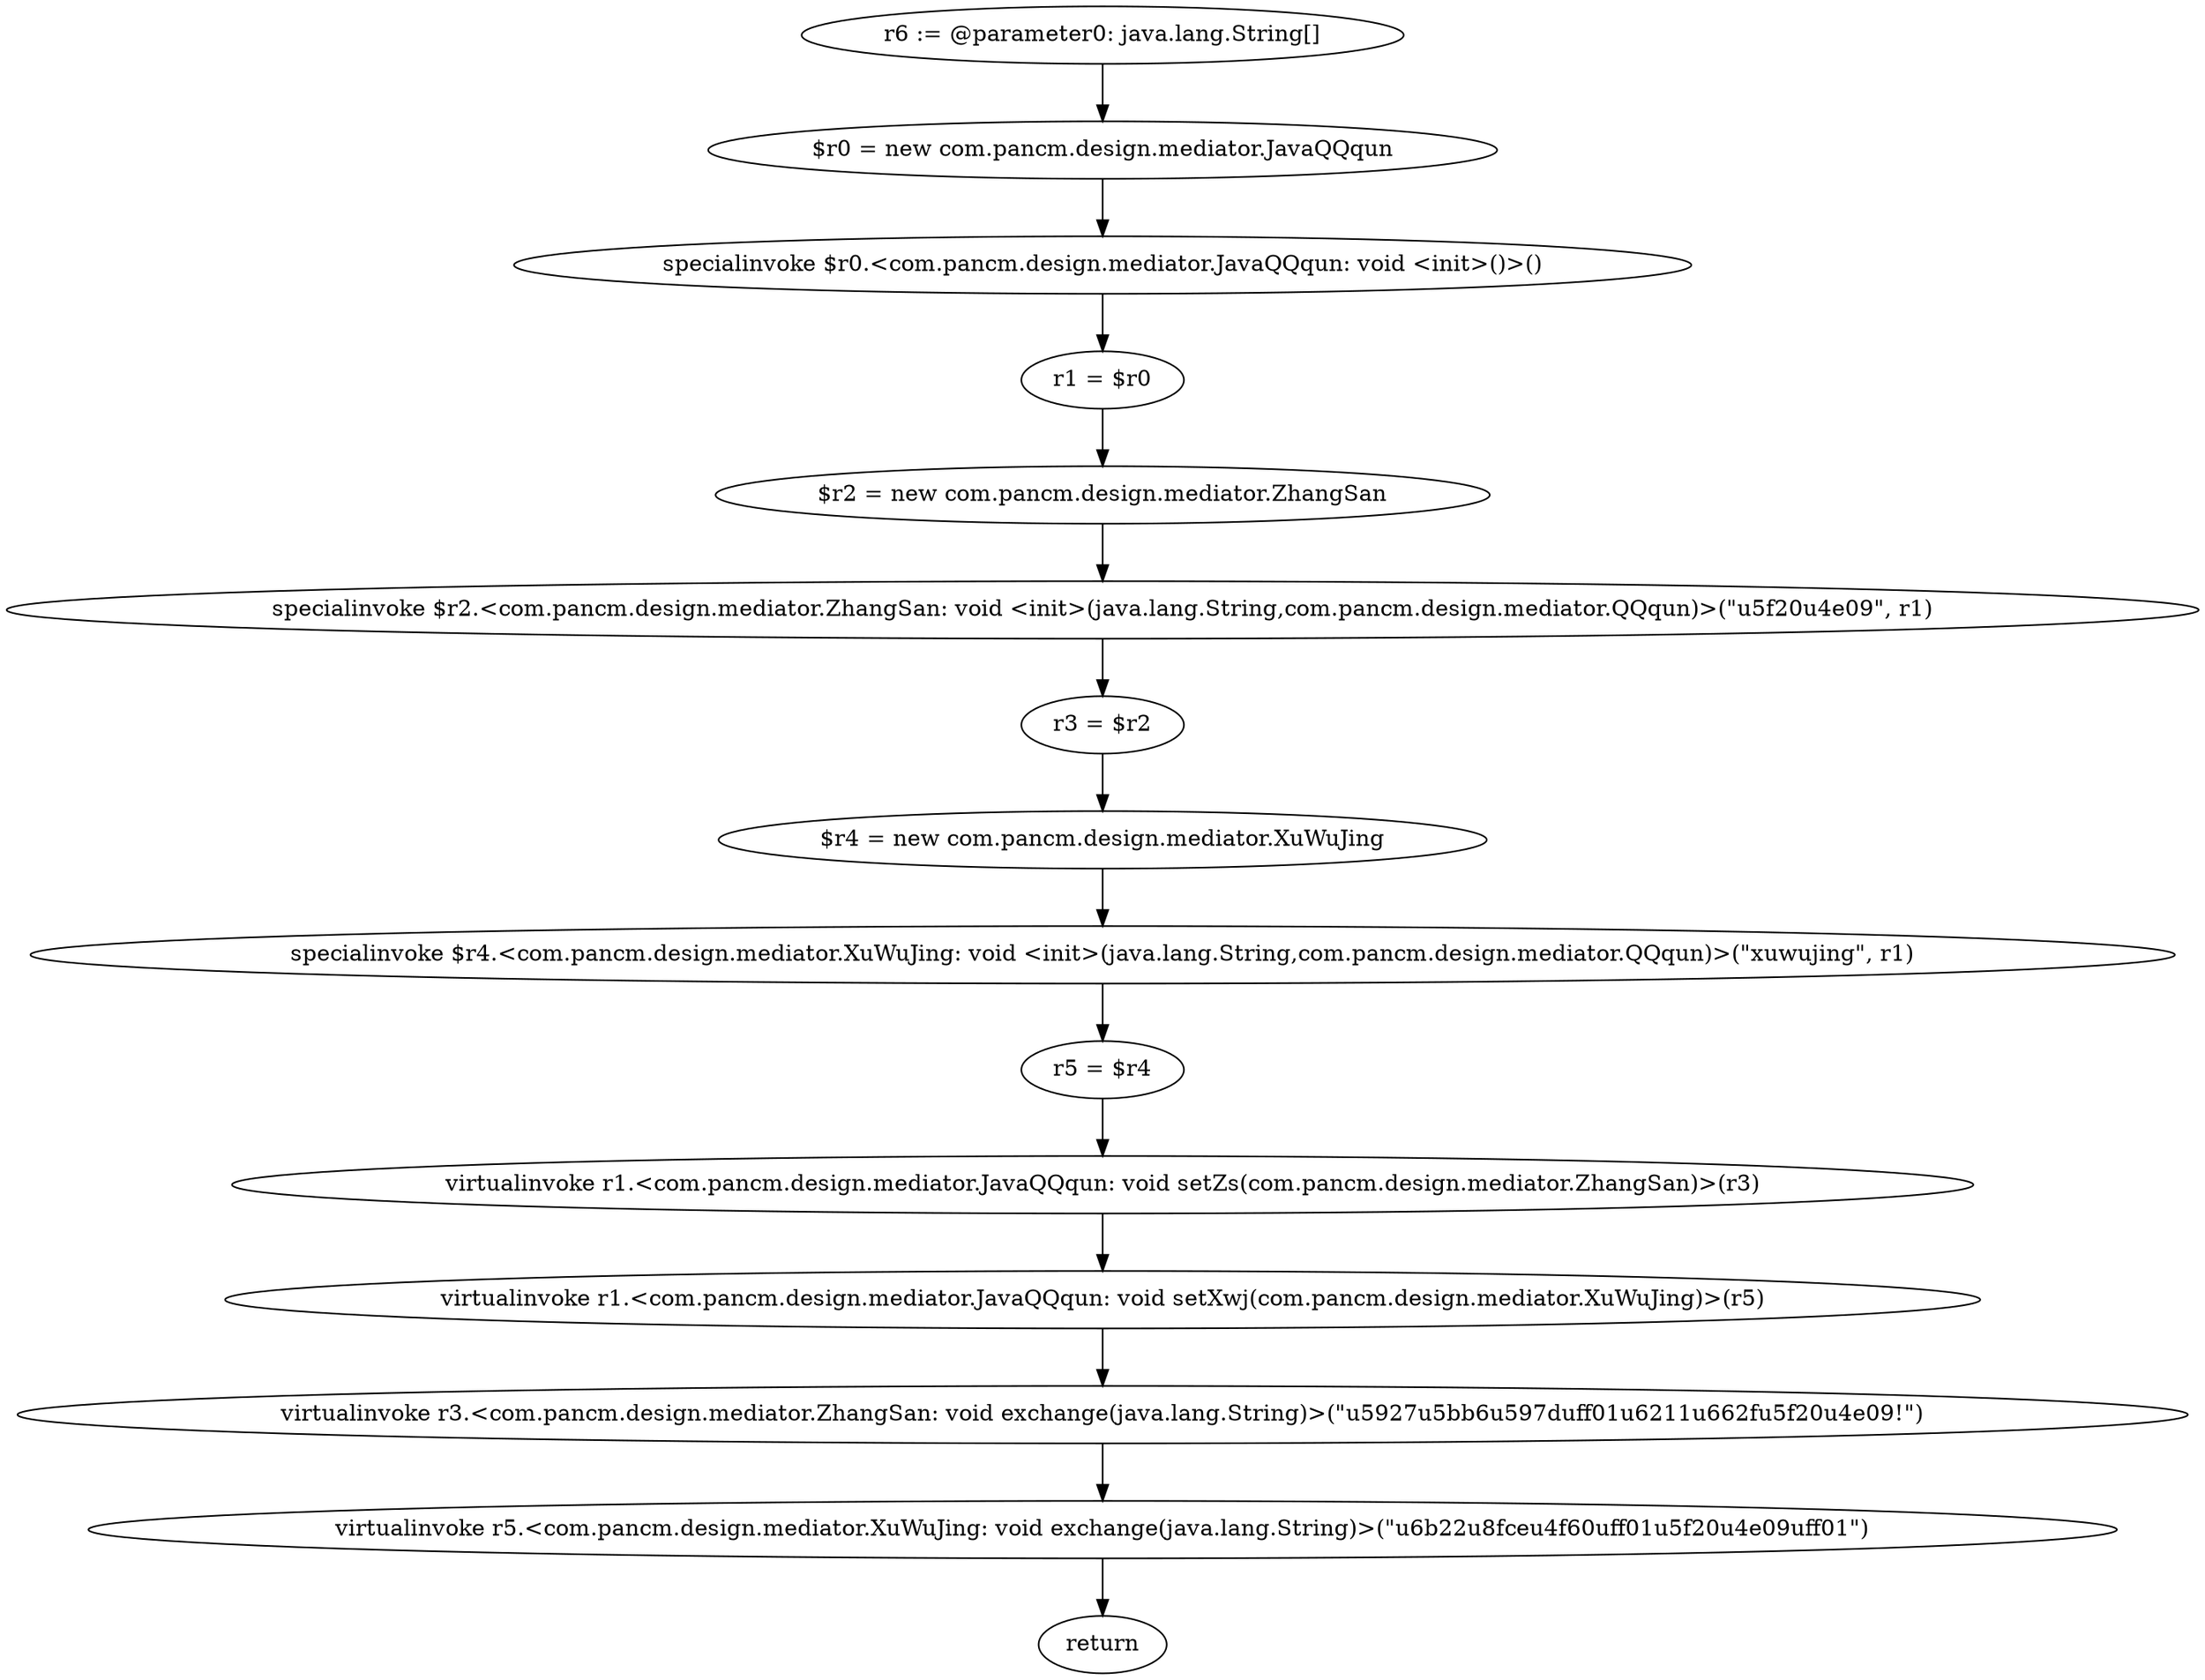 digraph "unitGraph" {
    "r6 := @parameter0: java.lang.String[]"
    "$r0 = new com.pancm.design.mediator.JavaQQqun"
    "specialinvoke $r0.<com.pancm.design.mediator.JavaQQqun: void <init>()>()"
    "r1 = $r0"
    "$r2 = new com.pancm.design.mediator.ZhangSan"
    "specialinvoke $r2.<com.pancm.design.mediator.ZhangSan: void <init>(java.lang.String,com.pancm.design.mediator.QQqun)>(\"\u5f20\u4e09\", r1)"
    "r3 = $r2"
    "$r4 = new com.pancm.design.mediator.XuWuJing"
    "specialinvoke $r4.<com.pancm.design.mediator.XuWuJing: void <init>(java.lang.String,com.pancm.design.mediator.QQqun)>(\"xuwujing\", r1)"
    "r5 = $r4"
    "virtualinvoke r1.<com.pancm.design.mediator.JavaQQqun: void setZs(com.pancm.design.mediator.ZhangSan)>(r3)"
    "virtualinvoke r1.<com.pancm.design.mediator.JavaQQqun: void setXwj(com.pancm.design.mediator.XuWuJing)>(r5)"
    "virtualinvoke r3.<com.pancm.design.mediator.ZhangSan: void exchange(java.lang.String)>(\"\u5927\u5bb6\u597d\uff01\u6211\u662f\u5f20\u4e09!\")"
    "virtualinvoke r5.<com.pancm.design.mediator.XuWuJing: void exchange(java.lang.String)>(\"\u6b22\u8fce\u4f60\uff01\u5f20\u4e09\uff01\")"
    "return"
    "r6 := @parameter0: java.lang.String[]"->"$r0 = new com.pancm.design.mediator.JavaQQqun";
    "$r0 = new com.pancm.design.mediator.JavaQQqun"->"specialinvoke $r0.<com.pancm.design.mediator.JavaQQqun: void <init>()>()";
    "specialinvoke $r0.<com.pancm.design.mediator.JavaQQqun: void <init>()>()"->"r1 = $r0";
    "r1 = $r0"->"$r2 = new com.pancm.design.mediator.ZhangSan";
    "$r2 = new com.pancm.design.mediator.ZhangSan"->"specialinvoke $r2.<com.pancm.design.mediator.ZhangSan: void <init>(java.lang.String,com.pancm.design.mediator.QQqun)>(\"\u5f20\u4e09\", r1)";
    "specialinvoke $r2.<com.pancm.design.mediator.ZhangSan: void <init>(java.lang.String,com.pancm.design.mediator.QQqun)>(\"\u5f20\u4e09\", r1)"->"r3 = $r2";
    "r3 = $r2"->"$r4 = new com.pancm.design.mediator.XuWuJing";
    "$r4 = new com.pancm.design.mediator.XuWuJing"->"specialinvoke $r4.<com.pancm.design.mediator.XuWuJing: void <init>(java.lang.String,com.pancm.design.mediator.QQqun)>(\"xuwujing\", r1)";
    "specialinvoke $r4.<com.pancm.design.mediator.XuWuJing: void <init>(java.lang.String,com.pancm.design.mediator.QQqun)>(\"xuwujing\", r1)"->"r5 = $r4";
    "r5 = $r4"->"virtualinvoke r1.<com.pancm.design.mediator.JavaQQqun: void setZs(com.pancm.design.mediator.ZhangSan)>(r3)";
    "virtualinvoke r1.<com.pancm.design.mediator.JavaQQqun: void setZs(com.pancm.design.mediator.ZhangSan)>(r3)"->"virtualinvoke r1.<com.pancm.design.mediator.JavaQQqun: void setXwj(com.pancm.design.mediator.XuWuJing)>(r5)";
    "virtualinvoke r1.<com.pancm.design.mediator.JavaQQqun: void setXwj(com.pancm.design.mediator.XuWuJing)>(r5)"->"virtualinvoke r3.<com.pancm.design.mediator.ZhangSan: void exchange(java.lang.String)>(\"\u5927\u5bb6\u597d\uff01\u6211\u662f\u5f20\u4e09!\")";
    "virtualinvoke r3.<com.pancm.design.mediator.ZhangSan: void exchange(java.lang.String)>(\"\u5927\u5bb6\u597d\uff01\u6211\u662f\u5f20\u4e09!\")"->"virtualinvoke r5.<com.pancm.design.mediator.XuWuJing: void exchange(java.lang.String)>(\"\u6b22\u8fce\u4f60\uff01\u5f20\u4e09\uff01\")";
    "virtualinvoke r5.<com.pancm.design.mediator.XuWuJing: void exchange(java.lang.String)>(\"\u6b22\u8fce\u4f60\uff01\u5f20\u4e09\uff01\")"->"return";
}
